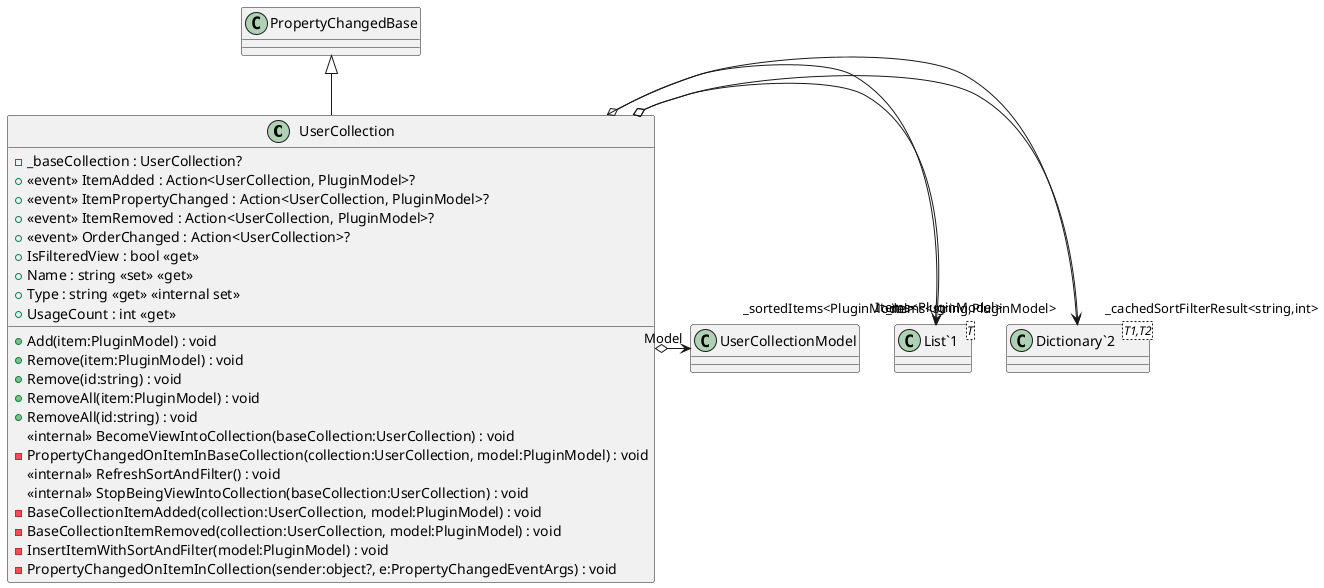 @startuml
class UserCollection {
    - _baseCollection : UserCollection?
    +  <<event>> ItemAdded : Action<UserCollection, PluginModel>? 
    +  <<event>> ItemPropertyChanged : Action<UserCollection, PluginModel>? 
    +  <<event>> ItemRemoved : Action<UserCollection, PluginModel>? 
    +  <<event>> OrderChanged : Action<UserCollection>? 
    + IsFilteredView : bool <<get>>
    + Name : string <<set>> <<get>>
    + Type : string <<get>> <<internal set>>
    + UsageCount : int <<get>>
    + Add(item:PluginModel) : void
    + Remove(item:PluginModel) : void
    + Remove(id:string) : void
    + RemoveAll(item:PluginModel) : void
    + RemoveAll(id:string) : void
    <<internal>> BecomeViewIntoCollection(baseCollection:UserCollection) : void
    - PropertyChangedOnItemInBaseCollection(collection:UserCollection, model:PluginModel) : void
    <<internal>> RefreshSortAndFilter() : void
    <<internal>> StopBeingViewIntoCollection(baseCollection:UserCollection) : void
    - BaseCollectionItemAdded(collection:UserCollection, model:PluginModel) : void
    - BaseCollectionItemRemoved(collection:UserCollection, model:PluginModel) : void
    - InsertItemWithSortAndFilter(model:PluginModel) : void
    - PropertyChangedOnItemInCollection(sender:object?, e:PropertyChangedEventArgs) : void
}
class "Dictionary`2"<T1,T2> {
}
class "List`1"<T> {
}
PropertyChangedBase <|-- UserCollection
UserCollection o-> "_items<string,PluginModel>" "Dictionary`2"
UserCollection o-> "_cachedSortFilterResult<string,int>" "Dictionary`2"
UserCollection o-> "_sortedItems<PluginModel>" "List`1"
UserCollection --> "Items<PluginModel>" "List`1"
UserCollection o-> "Model" UserCollectionModel
@enduml
